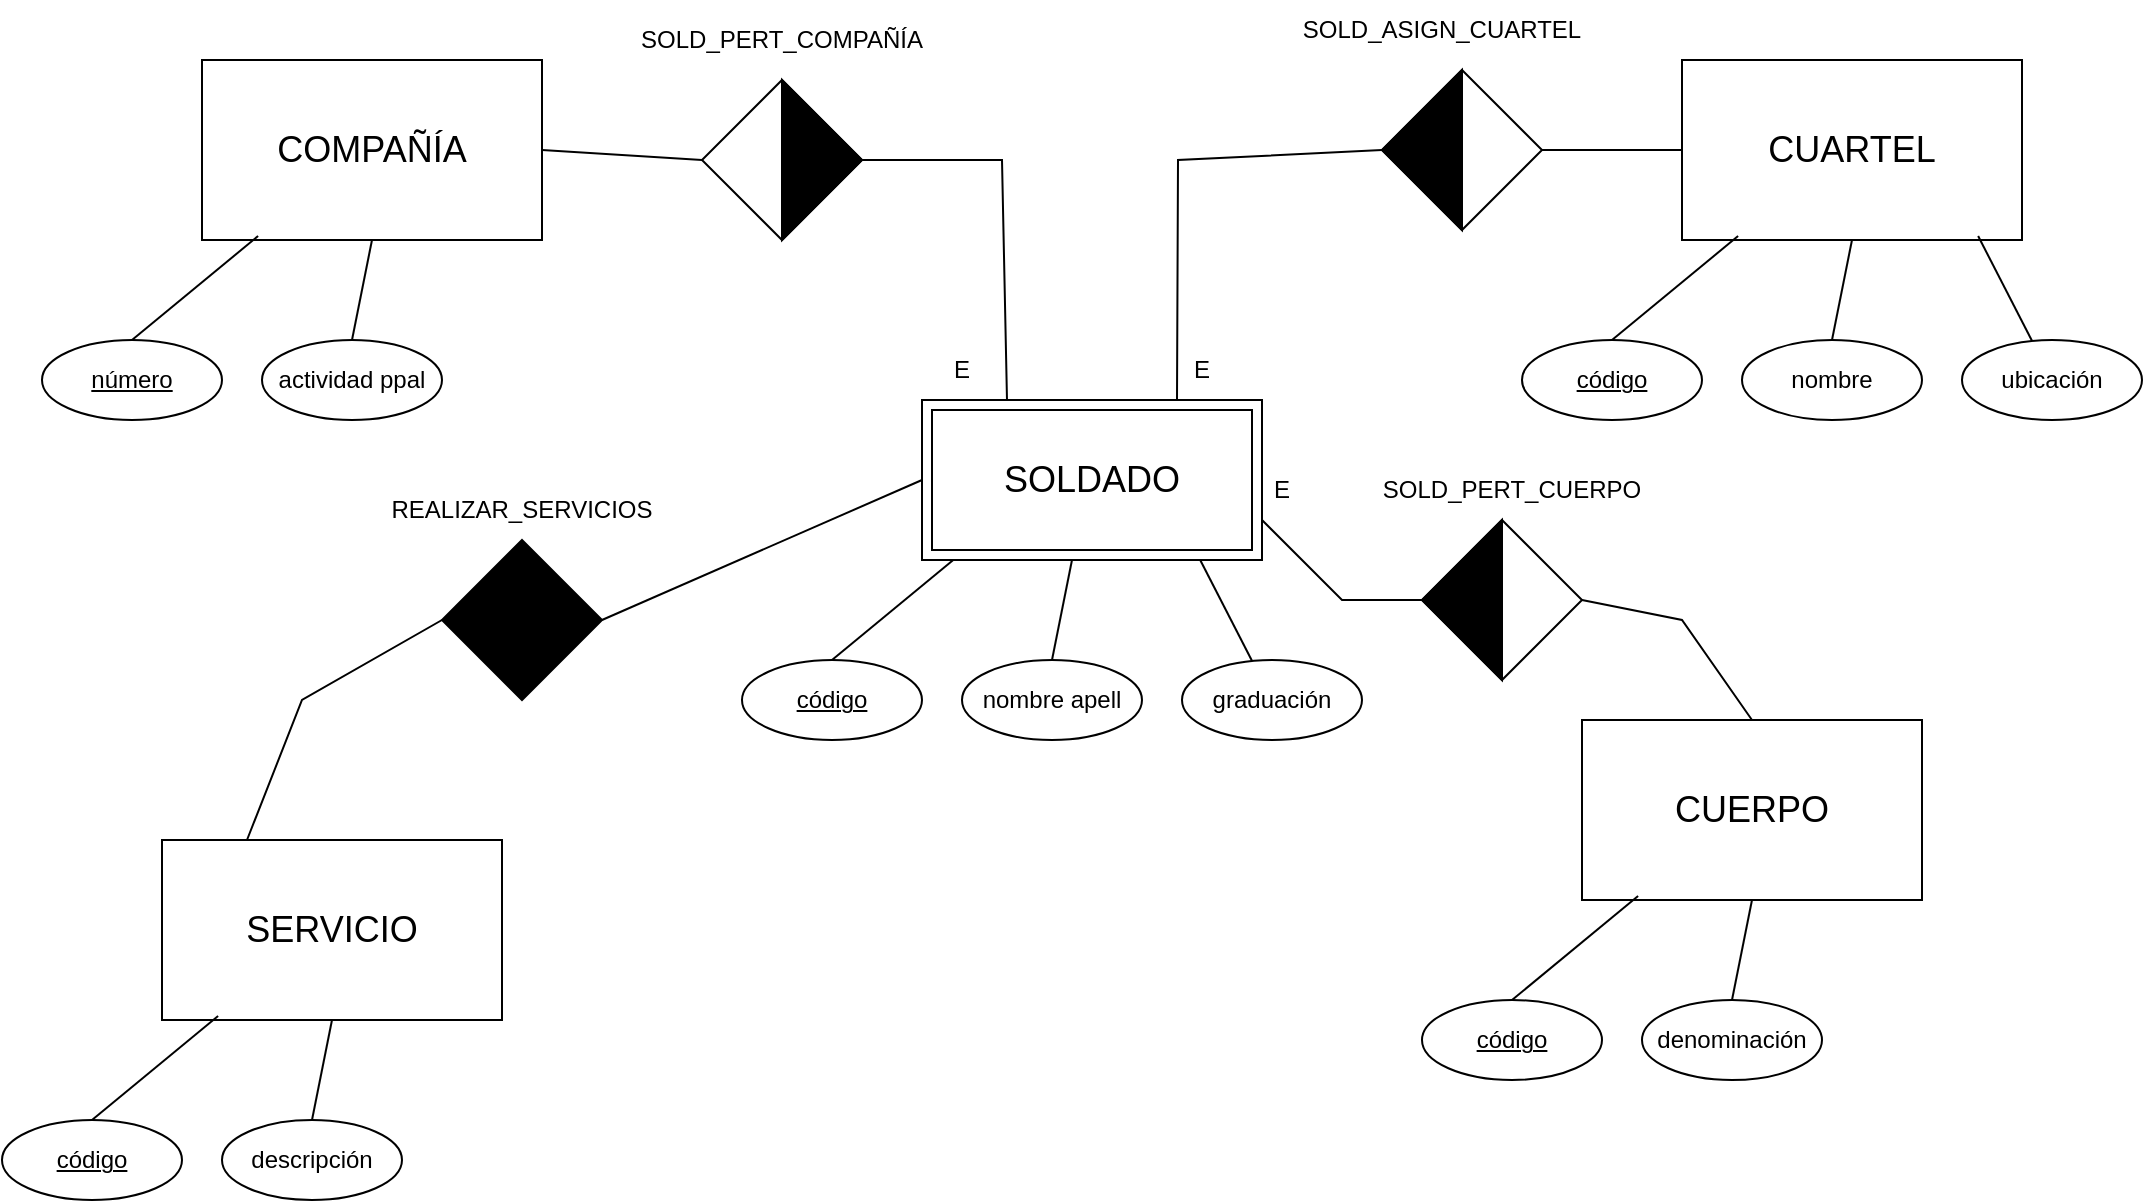 <mxfile version="22.0.2" type="device">
  <diagram name="Página-1" id="hRRxczrKJb5-g4HISi4q">
    <mxGraphModel dx="1428" dy="1495" grid="1" gridSize="10" guides="1" tooltips="1" connect="1" arrows="1" fold="1" page="1" pageScale="1" pageWidth="827" pageHeight="1169" math="0" shadow="0">
      <root>
        <mxCell id="0" />
        <mxCell id="1" parent="0" />
        <mxCell id="wztn6cxbqUx1ccvJGK6W-2" value="&lt;u&gt;código&lt;/u&gt;" style="ellipse;whiteSpace=wrap;html=1;" vertex="1" parent="1">
          <mxGeometry x="280" y="310" width="90" height="40" as="geometry" />
        </mxCell>
        <mxCell id="wztn6cxbqUx1ccvJGK6W-3" value="nombre apell" style="ellipse;whiteSpace=wrap;html=1;" vertex="1" parent="1">
          <mxGeometry x="390" y="310" width="90" height="40" as="geometry" />
        </mxCell>
        <mxCell id="wztn6cxbqUx1ccvJGK6W-4" value="graduación" style="ellipse;whiteSpace=wrap;html=1;" vertex="1" parent="1">
          <mxGeometry x="500" y="310" width="90" height="40" as="geometry" />
        </mxCell>
        <mxCell id="wztn6cxbqUx1ccvJGK6W-5" value="" style="endArrow=none;html=1;rounded=0;exitX=0.5;exitY=0;exitDx=0;exitDy=0;entryX=0.165;entryY=0.978;entryDx=0;entryDy=0;entryPerimeter=0;" edge="1" parent="1" source="wztn6cxbqUx1ccvJGK6W-2">
          <mxGeometry width="50" height="50" relative="1" as="geometry">
            <mxPoint x="390" y="270" as="sourcePoint" />
            <mxPoint x="388.05" y="258.02" as="targetPoint" />
          </mxGeometry>
        </mxCell>
        <mxCell id="wztn6cxbqUx1ccvJGK6W-6" value="" style="endArrow=none;html=1;rounded=0;exitX=0.5;exitY=0;exitDx=0;exitDy=0;entryX=0.5;entryY=1;entryDx=0;entryDy=0;" edge="1" parent="1" source="wztn6cxbqUx1ccvJGK6W-3">
          <mxGeometry width="50" height="50" relative="1" as="geometry">
            <mxPoint x="390" y="270" as="sourcePoint" />
            <mxPoint x="445" y="260" as="targetPoint" />
          </mxGeometry>
        </mxCell>
        <mxCell id="wztn6cxbqUx1ccvJGK6W-7" value="" style="endArrow=none;html=1;rounded=0;entryX=0.871;entryY=0.978;entryDx=0;entryDy=0;entryPerimeter=0;" edge="1" parent="1" source="wztn6cxbqUx1ccvJGK6W-4">
          <mxGeometry width="50" height="50" relative="1" as="geometry">
            <mxPoint x="390" y="270" as="sourcePoint" />
            <mxPoint x="508.07" y="258.02" as="targetPoint" />
          </mxGeometry>
        </mxCell>
        <mxCell id="wztn6cxbqUx1ccvJGK6W-8" value="&lt;font style=&quot;font-size: 18px;&quot;&gt;CUERPO&lt;/font&gt;" style="rounded=0;whiteSpace=wrap;html=1;" vertex="1" parent="1">
          <mxGeometry x="700" y="340" width="170" height="90" as="geometry" />
        </mxCell>
        <mxCell id="wztn6cxbqUx1ccvJGK6W-9" value="&lt;u&gt;código&lt;/u&gt;" style="ellipse;whiteSpace=wrap;html=1;" vertex="1" parent="1">
          <mxGeometry x="620" y="480" width="90" height="40" as="geometry" />
        </mxCell>
        <mxCell id="wztn6cxbqUx1ccvJGK6W-10" value="denominación" style="ellipse;whiteSpace=wrap;html=1;" vertex="1" parent="1">
          <mxGeometry x="730" y="480" width="90" height="40" as="geometry" />
        </mxCell>
        <mxCell id="wztn6cxbqUx1ccvJGK6W-12" value="" style="endArrow=none;html=1;rounded=0;exitX=0.5;exitY=0;exitDx=0;exitDy=0;entryX=0.165;entryY=0.978;entryDx=0;entryDy=0;entryPerimeter=0;" edge="1" parent="1" source="wztn6cxbqUx1ccvJGK6W-9" target="wztn6cxbqUx1ccvJGK6W-8">
          <mxGeometry width="50" height="50" relative="1" as="geometry">
            <mxPoint x="730" y="440" as="sourcePoint" />
            <mxPoint x="780" y="390" as="targetPoint" />
          </mxGeometry>
        </mxCell>
        <mxCell id="wztn6cxbqUx1ccvJGK6W-13" value="" style="endArrow=none;html=1;rounded=0;exitX=0.5;exitY=0;exitDx=0;exitDy=0;entryX=0.5;entryY=1;entryDx=0;entryDy=0;" edge="1" parent="1" source="wztn6cxbqUx1ccvJGK6W-10" target="wztn6cxbqUx1ccvJGK6W-8">
          <mxGeometry width="50" height="50" relative="1" as="geometry">
            <mxPoint x="730" y="440" as="sourcePoint" />
            <mxPoint x="780" y="390" as="targetPoint" />
          </mxGeometry>
        </mxCell>
        <mxCell id="wztn6cxbqUx1ccvJGK6W-15" value="&lt;font style=&quot;font-size: 18px;&quot;&gt;CUARTEL&lt;/font&gt;" style="rounded=0;whiteSpace=wrap;html=1;" vertex="1" parent="1">
          <mxGeometry x="750" y="10" width="170" height="90" as="geometry" />
        </mxCell>
        <mxCell id="wztn6cxbqUx1ccvJGK6W-16" value="&lt;u&gt;código&lt;/u&gt;" style="ellipse;whiteSpace=wrap;html=1;" vertex="1" parent="1">
          <mxGeometry x="670" y="150" width="90" height="40" as="geometry" />
        </mxCell>
        <mxCell id="wztn6cxbqUx1ccvJGK6W-17" value="nombre" style="ellipse;whiteSpace=wrap;html=1;" vertex="1" parent="1">
          <mxGeometry x="780" y="150" width="90" height="40" as="geometry" />
        </mxCell>
        <mxCell id="wztn6cxbqUx1ccvJGK6W-18" value="ubicación" style="ellipse;whiteSpace=wrap;html=1;" vertex="1" parent="1">
          <mxGeometry x="890" y="150" width="90" height="40" as="geometry" />
        </mxCell>
        <mxCell id="wztn6cxbqUx1ccvJGK6W-19" value="" style="endArrow=none;html=1;rounded=0;exitX=0.5;exitY=0;exitDx=0;exitDy=0;entryX=0.165;entryY=0.978;entryDx=0;entryDy=0;entryPerimeter=0;" edge="1" parent="1" source="wztn6cxbqUx1ccvJGK6W-16" target="wztn6cxbqUx1ccvJGK6W-15">
          <mxGeometry width="50" height="50" relative="1" as="geometry">
            <mxPoint x="780" y="110" as="sourcePoint" />
            <mxPoint x="830" y="60" as="targetPoint" />
          </mxGeometry>
        </mxCell>
        <mxCell id="wztn6cxbqUx1ccvJGK6W-20" value="" style="endArrow=none;html=1;rounded=0;exitX=0.5;exitY=0;exitDx=0;exitDy=0;entryX=0.5;entryY=1;entryDx=0;entryDy=0;" edge="1" parent="1" source="wztn6cxbqUx1ccvJGK6W-17" target="wztn6cxbqUx1ccvJGK6W-15">
          <mxGeometry width="50" height="50" relative="1" as="geometry">
            <mxPoint x="780" y="110" as="sourcePoint" />
            <mxPoint x="830" y="60" as="targetPoint" />
          </mxGeometry>
        </mxCell>
        <mxCell id="wztn6cxbqUx1ccvJGK6W-21" value="" style="endArrow=none;html=1;rounded=0;entryX=0.871;entryY=0.978;entryDx=0;entryDy=0;entryPerimeter=0;" edge="1" parent="1" source="wztn6cxbqUx1ccvJGK6W-18" target="wztn6cxbqUx1ccvJGK6W-15">
          <mxGeometry width="50" height="50" relative="1" as="geometry">
            <mxPoint x="780" y="110" as="sourcePoint" />
            <mxPoint x="830" y="60" as="targetPoint" />
          </mxGeometry>
        </mxCell>
        <mxCell id="wztn6cxbqUx1ccvJGK6W-22" value="&lt;font style=&quot;font-size: 18px;&quot;&gt;COMPAÑÍA&lt;/font&gt;" style="rounded=0;whiteSpace=wrap;html=1;" vertex="1" parent="1">
          <mxGeometry x="10" y="10" width="170" height="90" as="geometry" />
        </mxCell>
        <mxCell id="wztn6cxbqUx1ccvJGK6W-23" value="&lt;u&gt;número&lt;/u&gt;" style="ellipse;whiteSpace=wrap;html=1;" vertex="1" parent="1">
          <mxGeometry x="-70" y="150" width="90" height="40" as="geometry" />
        </mxCell>
        <mxCell id="wztn6cxbqUx1ccvJGK6W-24" value="actividad ppal" style="ellipse;whiteSpace=wrap;html=1;" vertex="1" parent="1">
          <mxGeometry x="40" y="150" width="90" height="40" as="geometry" />
        </mxCell>
        <mxCell id="wztn6cxbqUx1ccvJGK6W-26" value="" style="endArrow=none;html=1;rounded=0;exitX=0.5;exitY=0;exitDx=0;exitDy=0;entryX=0.165;entryY=0.978;entryDx=0;entryDy=0;entryPerimeter=0;" edge="1" parent="1" source="wztn6cxbqUx1ccvJGK6W-23" target="wztn6cxbqUx1ccvJGK6W-22">
          <mxGeometry width="50" height="50" relative="1" as="geometry">
            <mxPoint x="40" y="110" as="sourcePoint" />
            <mxPoint x="90" y="60" as="targetPoint" />
          </mxGeometry>
        </mxCell>
        <mxCell id="wztn6cxbqUx1ccvJGK6W-27" value="" style="endArrow=none;html=1;rounded=0;exitX=0.5;exitY=0;exitDx=0;exitDy=0;entryX=0.5;entryY=1;entryDx=0;entryDy=0;" edge="1" parent="1" source="wztn6cxbqUx1ccvJGK6W-24" target="wztn6cxbqUx1ccvJGK6W-22">
          <mxGeometry width="50" height="50" relative="1" as="geometry">
            <mxPoint x="40" y="110" as="sourcePoint" />
            <mxPoint x="90" y="60" as="targetPoint" />
          </mxGeometry>
        </mxCell>
        <mxCell id="wztn6cxbqUx1ccvJGK6W-29" value="&lt;font style=&quot;font-size: 18px;&quot;&gt;SERVICIO&lt;/font&gt;" style="rounded=0;whiteSpace=wrap;html=1;" vertex="1" parent="1">
          <mxGeometry x="-10" y="400" width="170" height="90" as="geometry" />
        </mxCell>
        <mxCell id="wztn6cxbqUx1ccvJGK6W-30" value="&lt;u&gt;código&lt;/u&gt;" style="ellipse;whiteSpace=wrap;html=1;" vertex="1" parent="1">
          <mxGeometry x="-90" y="540" width="90" height="40" as="geometry" />
        </mxCell>
        <mxCell id="wztn6cxbqUx1ccvJGK6W-31" value="descripción" style="ellipse;whiteSpace=wrap;html=1;" vertex="1" parent="1">
          <mxGeometry x="20" y="540" width="90" height="40" as="geometry" />
        </mxCell>
        <mxCell id="wztn6cxbqUx1ccvJGK6W-33" value="" style="endArrow=none;html=1;rounded=0;exitX=0.5;exitY=0;exitDx=0;exitDy=0;entryX=0.165;entryY=0.978;entryDx=0;entryDy=0;entryPerimeter=0;" edge="1" parent="1" source="wztn6cxbqUx1ccvJGK6W-30" target="wztn6cxbqUx1ccvJGK6W-29">
          <mxGeometry width="50" height="50" relative="1" as="geometry">
            <mxPoint x="20" y="500" as="sourcePoint" />
            <mxPoint x="70" y="450" as="targetPoint" />
          </mxGeometry>
        </mxCell>
        <mxCell id="wztn6cxbqUx1ccvJGK6W-34" value="" style="endArrow=none;html=1;rounded=0;exitX=0.5;exitY=0;exitDx=0;exitDy=0;entryX=0.5;entryY=1;entryDx=0;entryDy=0;" edge="1" parent="1" source="wztn6cxbqUx1ccvJGK6W-31" target="wztn6cxbqUx1ccvJGK6W-29">
          <mxGeometry width="50" height="50" relative="1" as="geometry">
            <mxPoint x="20" y="500" as="sourcePoint" />
            <mxPoint x="70" y="450" as="targetPoint" />
          </mxGeometry>
        </mxCell>
        <mxCell id="wztn6cxbqUx1ccvJGK6W-36" value="&lt;font style=&quot;font-size: 18px;&quot;&gt;SOLDADO&lt;/font&gt;" style="shape=ext;margin=3;double=1;whiteSpace=wrap;html=1;align=center;" vertex="1" parent="1">
          <mxGeometry x="370" y="180" width="170" height="80" as="geometry" />
        </mxCell>
        <mxCell id="wztn6cxbqUx1ccvJGK6W-37" value="" style="rhombus;whiteSpace=wrap;html=1;" vertex="1" parent="1">
          <mxGeometry x="260" y="20" width="80" height="80" as="geometry" />
        </mxCell>
        <mxCell id="wztn6cxbqUx1ccvJGK6W-38" value="" style="rhombus;whiteSpace=wrap;html=1;" vertex="1" parent="1">
          <mxGeometry x="600" y="15" width="80" height="80" as="geometry" />
        </mxCell>
        <mxCell id="wztn6cxbqUx1ccvJGK6W-39" value="" style="rhombus;whiteSpace=wrap;html=1;fillColor=#000000;" vertex="1" parent="1">
          <mxGeometry x="130" y="250" width="80" height="80" as="geometry" />
        </mxCell>
        <mxCell id="wztn6cxbqUx1ccvJGK6W-40" value="" style="rhombus;whiteSpace=wrap;html=1;" vertex="1" parent="1">
          <mxGeometry x="620" y="240" width="80" height="80" as="geometry" />
        </mxCell>
        <mxCell id="wztn6cxbqUx1ccvJGK6W-41" value="" style="endArrow=none;html=1;rounded=0;entryX=0;entryY=0.5;entryDx=0;entryDy=0;exitX=1;exitY=0.75;exitDx=0;exitDy=0;" edge="1" parent="1" source="wztn6cxbqUx1ccvJGK6W-36" target="wztn6cxbqUx1ccvJGK6W-40">
          <mxGeometry width="50" height="50" relative="1" as="geometry">
            <mxPoint x="390" y="320" as="sourcePoint" />
            <mxPoint x="440" y="270" as="targetPoint" />
            <Array as="points">
              <mxPoint x="580" y="280" />
            </Array>
          </mxGeometry>
        </mxCell>
        <mxCell id="wztn6cxbqUx1ccvJGK6W-42" value="" style="endArrow=none;html=1;rounded=0;entryX=0.5;entryY=0;entryDx=0;entryDy=0;exitX=1;exitY=0.5;exitDx=0;exitDy=0;" edge="1" parent="1" source="wztn6cxbqUx1ccvJGK6W-40" target="wztn6cxbqUx1ccvJGK6W-8">
          <mxGeometry width="50" height="50" relative="1" as="geometry">
            <mxPoint x="390" y="320" as="sourcePoint" />
            <mxPoint x="440" y="270" as="targetPoint" />
            <Array as="points">
              <mxPoint x="750" y="290" />
            </Array>
          </mxGeometry>
        </mxCell>
        <mxCell id="wztn6cxbqUx1ccvJGK6W-43" value="" style="triangle;whiteSpace=wrap;html=1;rotation=-180;fillColor=#000000;" vertex="1" parent="1">
          <mxGeometry x="620" y="240" width="40" height="80" as="geometry" />
        </mxCell>
        <mxCell id="wztn6cxbqUx1ccvJGK6W-44" value="" style="triangle;whiteSpace=wrap;html=1;rotation=-180;fillColor=#000000;direction=west;" vertex="1" parent="1">
          <mxGeometry x="300" y="20" width="40" height="80" as="geometry" />
        </mxCell>
        <mxCell id="wztn6cxbqUx1ccvJGK6W-45" value="" style="triangle;whiteSpace=wrap;html=1;rotation=-180;fillColor=#000000;" vertex="1" parent="1">
          <mxGeometry x="600" y="15" width="40" height="80" as="geometry" />
        </mxCell>
        <mxCell id="wztn6cxbqUx1ccvJGK6W-46" value="" style="endArrow=none;html=1;rounded=0;entryX=1;entryY=0.5;entryDx=0;entryDy=0;exitX=0.75;exitY=0;exitDx=0;exitDy=0;" edge="1" parent="1" source="wztn6cxbqUx1ccvJGK6W-36" target="wztn6cxbqUx1ccvJGK6W-45">
          <mxGeometry width="50" height="50" relative="1" as="geometry">
            <mxPoint x="390" y="180" as="sourcePoint" />
            <mxPoint x="440" y="130" as="targetPoint" />
            <Array as="points">
              <mxPoint x="498" y="60" />
            </Array>
          </mxGeometry>
        </mxCell>
        <mxCell id="wztn6cxbqUx1ccvJGK6W-47" value="" style="endArrow=none;html=1;rounded=0;entryX=0;entryY=0.5;entryDx=0;entryDy=0;exitX=1;exitY=0.5;exitDx=0;exitDy=0;" edge="1" parent="1" source="wztn6cxbqUx1ccvJGK6W-38" target="wztn6cxbqUx1ccvJGK6W-15">
          <mxGeometry width="50" height="50" relative="1" as="geometry">
            <mxPoint x="390" y="180" as="sourcePoint" />
            <mxPoint x="440" y="130" as="targetPoint" />
          </mxGeometry>
        </mxCell>
        <mxCell id="wztn6cxbqUx1ccvJGK6W-48" value="" style="endArrow=none;html=1;rounded=0;entryX=1;entryY=0.5;entryDx=0;entryDy=0;exitX=0.25;exitY=0;exitDx=0;exitDy=0;" edge="1" parent="1" source="wztn6cxbqUx1ccvJGK6W-36" target="wztn6cxbqUx1ccvJGK6W-37">
          <mxGeometry width="50" height="50" relative="1" as="geometry">
            <mxPoint x="390" y="180" as="sourcePoint" />
            <mxPoint x="440" y="130" as="targetPoint" />
            <Array as="points">
              <mxPoint x="410" y="60" />
            </Array>
          </mxGeometry>
        </mxCell>
        <mxCell id="wztn6cxbqUx1ccvJGK6W-49" value="" style="endArrow=none;html=1;rounded=0;entryX=1;entryY=0.5;entryDx=0;entryDy=0;exitX=0;exitY=0.5;exitDx=0;exitDy=0;" edge="1" parent="1" source="wztn6cxbqUx1ccvJGK6W-37" target="wztn6cxbqUx1ccvJGK6W-22">
          <mxGeometry width="50" height="50" relative="1" as="geometry">
            <mxPoint x="390" y="180" as="sourcePoint" />
            <mxPoint x="440" y="130" as="targetPoint" />
          </mxGeometry>
        </mxCell>
        <mxCell id="wztn6cxbqUx1ccvJGK6W-50" value="" style="endArrow=none;html=1;rounded=0;entryX=0;entryY=0.5;entryDx=0;entryDy=0;exitX=1;exitY=0.5;exitDx=0;exitDy=0;" edge="1" parent="1" source="wztn6cxbqUx1ccvJGK6W-39" target="wztn6cxbqUx1ccvJGK6W-36">
          <mxGeometry width="50" height="50" relative="1" as="geometry">
            <mxPoint x="390" y="320" as="sourcePoint" />
            <mxPoint x="440" y="270" as="targetPoint" />
          </mxGeometry>
        </mxCell>
        <mxCell id="wztn6cxbqUx1ccvJGK6W-51" value="" style="endArrow=none;html=1;rounded=0;entryX=0;entryY=0.5;entryDx=0;entryDy=0;exitX=0.25;exitY=0;exitDx=0;exitDy=0;" edge="1" parent="1" source="wztn6cxbqUx1ccvJGK6W-29" target="wztn6cxbqUx1ccvJGK6W-39">
          <mxGeometry width="50" height="50" relative="1" as="geometry">
            <mxPoint x="390" y="320" as="sourcePoint" />
            <mxPoint x="440" y="270" as="targetPoint" />
            <Array as="points">
              <mxPoint x="60" y="330" />
            </Array>
          </mxGeometry>
        </mxCell>
        <mxCell id="wztn6cxbqUx1ccvJGK6W-52" value="SOLD_PERT_COMPAÑÍA" style="text;html=1;strokeColor=none;fillColor=none;align=center;verticalAlign=middle;whiteSpace=wrap;rounded=0;" vertex="1" parent="1">
          <mxGeometry x="270" y="-15" width="60" height="30" as="geometry" />
        </mxCell>
        <mxCell id="wztn6cxbqUx1ccvJGK6W-53" value="SOLD_ASIGN_CUARTEL" style="text;html=1;strokeColor=none;fillColor=none;align=center;verticalAlign=middle;whiteSpace=wrap;rounded=0;" vertex="1" parent="1">
          <mxGeometry x="600" y="-20" width="60" height="30" as="geometry" />
        </mxCell>
        <mxCell id="wztn6cxbqUx1ccvJGK6W-61" value="SOLD_PERT_CUERPO" style="text;html=1;strokeColor=none;fillColor=none;align=center;verticalAlign=middle;whiteSpace=wrap;rounded=0;" vertex="1" parent="1">
          <mxGeometry x="635" y="210" width="60" height="30" as="geometry" />
        </mxCell>
        <mxCell id="wztn6cxbqUx1ccvJGK6W-62" value="REALIZAR_SERVICIOS" style="text;html=1;strokeColor=none;fillColor=none;align=center;verticalAlign=middle;whiteSpace=wrap;rounded=0;" vertex="1" parent="1">
          <mxGeometry x="140" y="220" width="60" height="30" as="geometry" />
        </mxCell>
        <mxCell id="wztn6cxbqUx1ccvJGK6W-63" value="E&lt;br&gt;" style="text;html=1;strokeColor=none;fillColor=none;align=center;verticalAlign=middle;whiteSpace=wrap;rounded=0;" vertex="1" parent="1">
          <mxGeometry x="360" y="150" width="60" height="30" as="geometry" />
        </mxCell>
        <mxCell id="wztn6cxbqUx1ccvJGK6W-65" value="E&lt;br&gt;" style="text;html=1;strokeColor=none;fillColor=none;align=center;verticalAlign=middle;whiteSpace=wrap;rounded=0;" vertex="1" parent="1">
          <mxGeometry x="480" y="150" width="60" height="30" as="geometry" />
        </mxCell>
        <mxCell id="wztn6cxbqUx1ccvJGK6W-66" value="E&lt;br&gt;" style="text;html=1;strokeColor=none;fillColor=none;align=center;verticalAlign=middle;whiteSpace=wrap;rounded=0;" vertex="1" parent="1">
          <mxGeometry x="520" y="210" width="60" height="30" as="geometry" />
        </mxCell>
      </root>
    </mxGraphModel>
  </diagram>
</mxfile>
